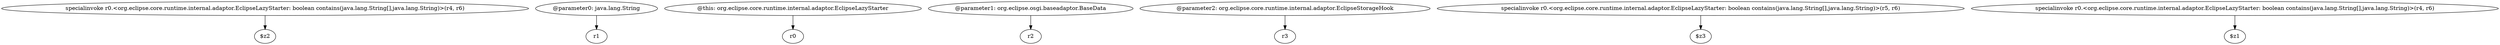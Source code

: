 digraph g {
0[label="specialinvoke r0.<org.eclipse.core.runtime.internal.adaptor.EclipseLazyStarter: boolean contains(java.lang.String[],java.lang.String)>(r4, r6)"]
1[label="$z2"]
0->1[label=""]
2[label="@parameter0: java.lang.String"]
3[label="r1"]
2->3[label=""]
4[label="@this: org.eclipse.core.runtime.internal.adaptor.EclipseLazyStarter"]
5[label="r0"]
4->5[label=""]
6[label="@parameter1: org.eclipse.osgi.baseadaptor.BaseData"]
7[label="r2"]
6->7[label=""]
8[label="@parameter2: org.eclipse.core.runtime.internal.adaptor.EclipseStorageHook"]
9[label="r3"]
8->9[label=""]
10[label="specialinvoke r0.<org.eclipse.core.runtime.internal.adaptor.EclipseLazyStarter: boolean contains(java.lang.String[],java.lang.String)>(r5, r6)"]
11[label="$z3"]
10->11[label=""]
12[label="specialinvoke r0.<org.eclipse.core.runtime.internal.adaptor.EclipseLazyStarter: boolean contains(java.lang.String[],java.lang.String)>(r4, r6)"]
13[label="$z1"]
12->13[label=""]
}